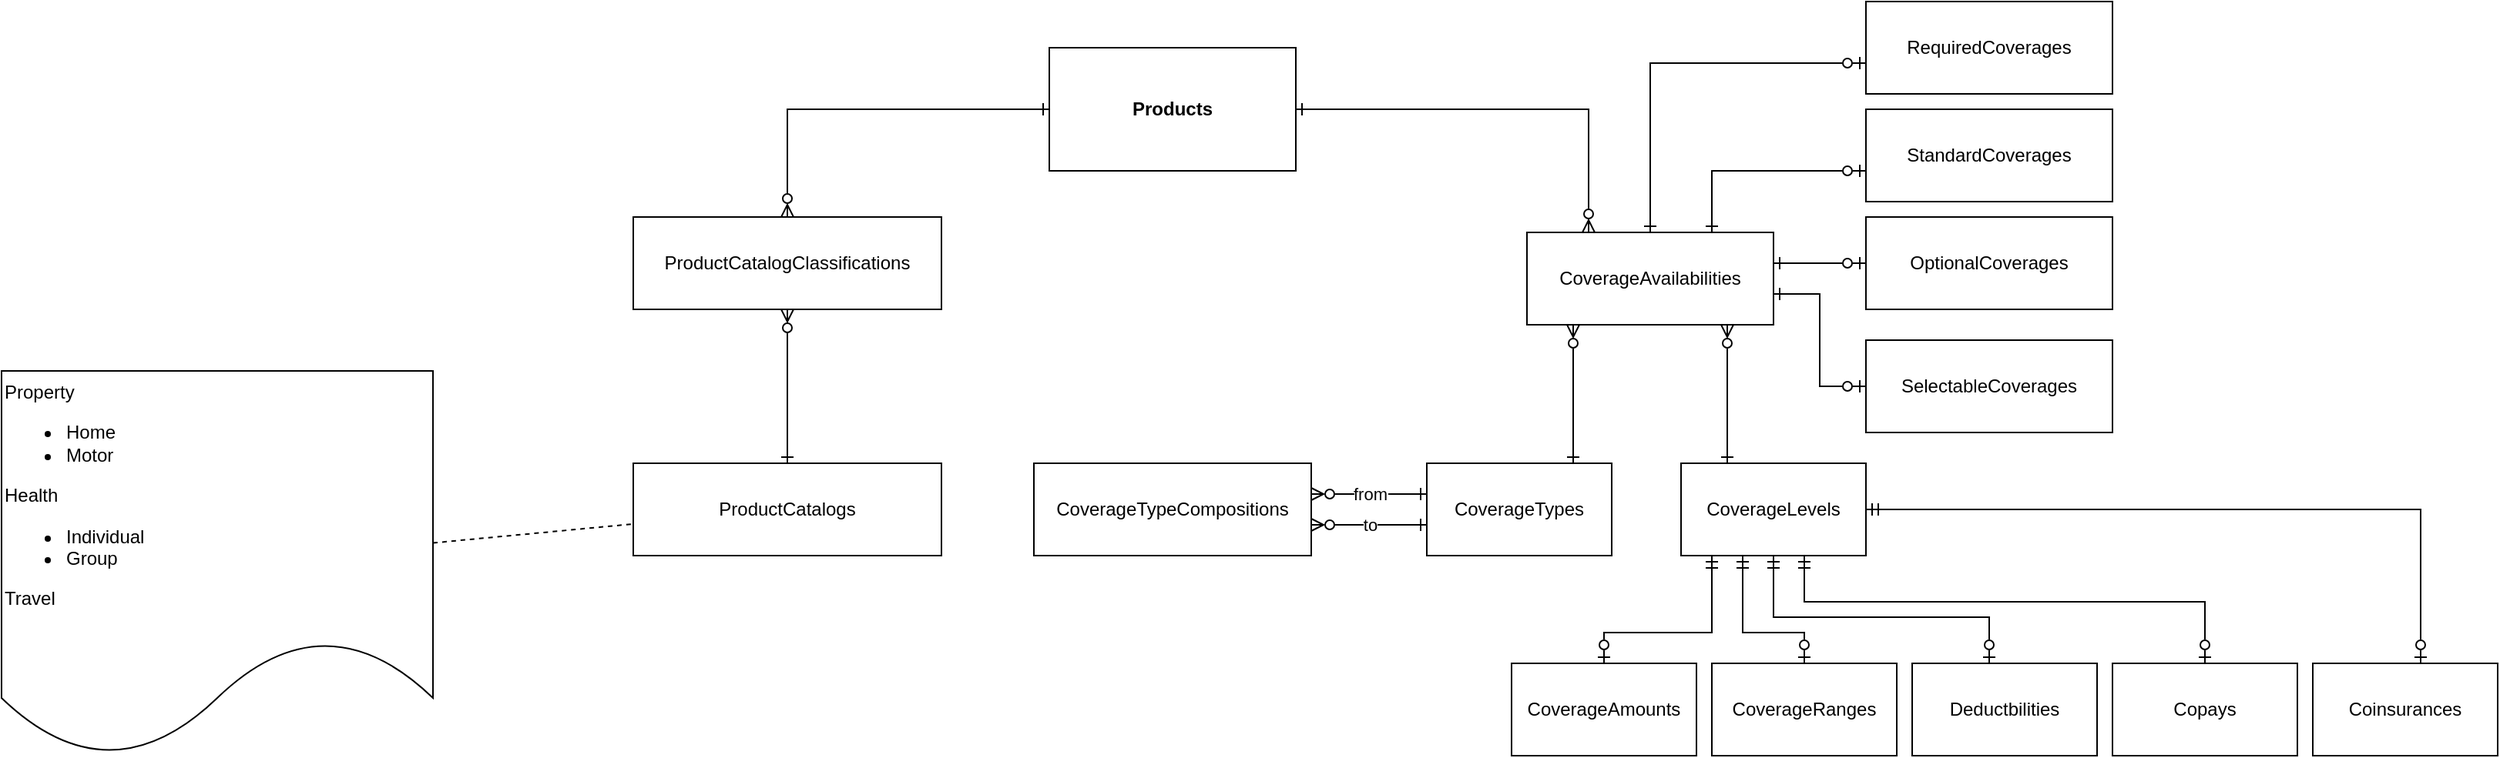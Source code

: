 <mxfile version="27.2.0">
  <diagram name="Page-1" id="UG3h2oHKd8cI5t2Z76ql">
    <mxGraphModel dx="1989" dy="463" grid="1" gridSize="10" guides="1" tooltips="1" connect="1" arrows="1" fold="1" page="1" pageScale="1" pageWidth="850" pageHeight="1100" math="0" shadow="0">
      <root>
        <mxCell id="0" />
        <mxCell id="1" parent="0" />
        <mxCell id="Gwfefa4xqPAHv9ycmTIK-1" value="Products" style="rounded=0;whiteSpace=wrap;html=1;fontStyle=1" vertex="1" parent="1">
          <mxGeometry x="180" y="90" width="160" height="80" as="geometry" />
        </mxCell>
        <mxCell id="Gwfefa4xqPAHv9ycmTIK-2" value="CoverageTypes" style="rounded=0;whiteSpace=wrap;html=1;" vertex="1" parent="1">
          <mxGeometry x="425" y="360" width="120" height="60" as="geometry" />
        </mxCell>
        <mxCell id="Gwfefa4xqPAHv9ycmTIK-4" style="edgeStyle=orthogonalEdgeStyle;rounded=0;orthogonalLoop=1;jettySize=auto;html=1;endArrow=ERone;endFill=0;startArrow=ERzeroToMany;startFill=0;" edge="1" parent="1" source="Gwfefa4xqPAHv9ycmTIK-3" target="Gwfefa4xqPAHv9ycmTIK-2">
          <mxGeometry relative="1" as="geometry">
            <Array as="points">
              <mxPoint x="520" y="320" />
              <mxPoint x="520" y="320" />
            </Array>
          </mxGeometry>
        </mxCell>
        <mxCell id="Gwfefa4xqPAHv9ycmTIK-18" style="edgeStyle=orthogonalEdgeStyle;rounded=0;orthogonalLoop=1;jettySize=auto;html=1;endArrow=ERone;endFill=0;startArrow=ERzeroToMany;startFill=0;" edge="1" parent="1" source="Gwfefa4xqPAHv9ycmTIK-3" target="Gwfefa4xqPAHv9ycmTIK-1">
          <mxGeometry relative="1" as="geometry">
            <Array as="points">
              <mxPoint x="530" y="130" />
            </Array>
          </mxGeometry>
        </mxCell>
        <mxCell id="Gwfefa4xqPAHv9ycmTIK-20" style="edgeStyle=orthogonalEdgeStyle;rounded=0;orthogonalLoop=1;jettySize=auto;html=1;startArrow=ERone;startFill=0;endArrow=ERzeroToOne;endFill=0;" edge="1" parent="1" source="Gwfefa4xqPAHv9ycmTIK-3" target="Gwfefa4xqPAHv9ycmTIK-19">
          <mxGeometry relative="1" as="geometry">
            <Array as="points">
              <mxPoint x="570" y="100" />
            </Array>
          </mxGeometry>
        </mxCell>
        <mxCell id="Gwfefa4xqPAHv9ycmTIK-3" value="CoverageAvailabilities" style="rounded=0;whiteSpace=wrap;html=1;" vertex="1" parent="1">
          <mxGeometry x="490" y="210" width="160" height="60" as="geometry" />
        </mxCell>
        <mxCell id="Gwfefa4xqPAHv9ycmTIK-13" style="edgeStyle=orthogonalEdgeStyle;rounded=0;orthogonalLoop=1;jettySize=auto;html=1;startArrow=ERmandOne;startFill=0;endArrow=ERzeroToOne;endFill=0;" edge="1" parent="1" source="Gwfefa4xqPAHv9ycmTIK-5" target="Gwfefa4xqPAHv9ycmTIK-8">
          <mxGeometry relative="1" as="geometry">
            <Array as="points">
              <mxPoint x="610" y="470" />
              <mxPoint x="540" y="470" />
            </Array>
          </mxGeometry>
        </mxCell>
        <mxCell id="Gwfefa4xqPAHv9ycmTIK-5" value="CoverageLevels" style="rounded=0;whiteSpace=wrap;html=1;" vertex="1" parent="1">
          <mxGeometry x="590" y="360" width="120" height="60" as="geometry" />
        </mxCell>
        <mxCell id="Gwfefa4xqPAHv9ycmTIK-6" style="edgeStyle=orthogonalEdgeStyle;rounded=0;orthogonalLoop=1;jettySize=auto;html=1;endArrow=ERone;endFill=0;startArrow=ERzeroToMany;startFill=0;" edge="1" parent="1" source="Gwfefa4xqPAHv9ycmTIK-3" target="Gwfefa4xqPAHv9ycmTIK-5">
          <mxGeometry relative="1" as="geometry">
            <mxPoint x="640" y="300" as="sourcePoint" />
            <mxPoint x="640" y="400" as="targetPoint" />
            <Array as="points">
              <mxPoint x="620" y="320" />
              <mxPoint x="620" y="320" />
            </Array>
          </mxGeometry>
        </mxCell>
        <mxCell id="Gwfefa4xqPAHv9ycmTIK-8" value="CoverageAmounts" style="rounded=0;whiteSpace=wrap;html=1;" vertex="1" parent="1">
          <mxGeometry x="480" y="490" width="120" height="60" as="geometry" />
        </mxCell>
        <mxCell id="Gwfefa4xqPAHv9ycmTIK-9" value="CoverageRanges" style="rounded=0;whiteSpace=wrap;html=1;" vertex="1" parent="1">
          <mxGeometry x="610" y="490" width="120" height="60" as="geometry" />
        </mxCell>
        <mxCell id="Gwfefa4xqPAHv9ycmTIK-10" value="Deductbilities" style="rounded=0;whiteSpace=wrap;html=1;" vertex="1" parent="1">
          <mxGeometry x="740" y="490" width="120" height="60" as="geometry" />
        </mxCell>
        <mxCell id="Gwfefa4xqPAHv9ycmTIK-11" value="Copays" style="rounded=0;whiteSpace=wrap;html=1;" vertex="1" parent="1">
          <mxGeometry x="870" y="490" width="120" height="60" as="geometry" />
        </mxCell>
        <mxCell id="Gwfefa4xqPAHv9ycmTIK-12" value="Coinsurances" style="rounded=0;whiteSpace=wrap;html=1;" vertex="1" parent="1">
          <mxGeometry x="1000" y="490" width="120" height="60" as="geometry" />
        </mxCell>
        <mxCell id="Gwfefa4xqPAHv9ycmTIK-14" style="edgeStyle=orthogonalEdgeStyle;rounded=0;orthogonalLoop=1;jettySize=auto;html=1;startArrow=ERmandOne;startFill=0;endArrow=ERzeroToOne;endFill=0;" edge="1" parent="1" source="Gwfefa4xqPAHv9ycmTIK-5" target="Gwfefa4xqPAHv9ycmTIK-9">
          <mxGeometry relative="1" as="geometry">
            <mxPoint x="900" y="440" as="sourcePoint" />
            <mxPoint x="790" y="500" as="targetPoint" />
            <Array as="points">
              <mxPoint x="630" y="470" />
              <mxPoint x="670" y="470" />
            </Array>
          </mxGeometry>
        </mxCell>
        <mxCell id="Gwfefa4xqPAHv9ycmTIK-15" style="edgeStyle=orthogonalEdgeStyle;rounded=0;orthogonalLoop=1;jettySize=auto;html=1;startArrow=ERmandOne;startFill=0;endArrow=ERzeroToOne;endFill=0;" edge="1" parent="1" source="Gwfefa4xqPAHv9ycmTIK-5" target="Gwfefa4xqPAHv9ycmTIK-10">
          <mxGeometry relative="1" as="geometry">
            <mxPoint x="760" y="440" as="sourcePoint" />
            <mxPoint x="790" y="500" as="targetPoint" />
            <Array as="points">
              <mxPoint x="650" y="460" />
              <mxPoint x="790" y="460" />
            </Array>
          </mxGeometry>
        </mxCell>
        <mxCell id="Gwfefa4xqPAHv9ycmTIK-16" style="edgeStyle=orthogonalEdgeStyle;rounded=0;orthogonalLoop=1;jettySize=auto;html=1;startArrow=ERmandOne;startFill=0;endArrow=ERzeroToOne;endFill=0;" edge="1" parent="1" source="Gwfefa4xqPAHv9ycmTIK-5" target="Gwfefa4xqPAHv9ycmTIK-11">
          <mxGeometry relative="1" as="geometry">
            <mxPoint x="800" y="420" as="sourcePoint" />
            <mxPoint x="940" y="480" as="targetPoint" />
            <Array as="points">
              <mxPoint x="670" y="450" />
              <mxPoint x="930" y="450" />
            </Array>
          </mxGeometry>
        </mxCell>
        <mxCell id="Gwfefa4xqPAHv9ycmTIK-17" style="edgeStyle=orthogonalEdgeStyle;rounded=0;orthogonalLoop=1;jettySize=auto;html=1;startArrow=ERmandOne;startFill=0;endArrow=ERzeroToOne;endFill=0;" edge="1" parent="1" source="Gwfefa4xqPAHv9ycmTIK-5" target="Gwfefa4xqPAHv9ycmTIK-12">
          <mxGeometry relative="1" as="geometry">
            <mxPoint x="880" y="410" as="sourcePoint" />
            <mxPoint x="1020" y="470" as="targetPoint" />
            <Array as="points">
              <mxPoint x="1070" y="390" />
            </Array>
          </mxGeometry>
        </mxCell>
        <mxCell id="Gwfefa4xqPAHv9ycmTIK-19" value="RequiredCoverages" style="rounded=0;whiteSpace=wrap;html=1;" vertex="1" parent="1">
          <mxGeometry x="710" y="60" width="160" height="60" as="geometry" />
        </mxCell>
        <mxCell id="Gwfefa4xqPAHv9ycmTIK-21" value="StandardCoverages" style="rounded=0;whiteSpace=wrap;html=1;" vertex="1" parent="1">
          <mxGeometry x="710" y="130" width="160" height="60" as="geometry" />
        </mxCell>
        <mxCell id="Gwfefa4xqPAHv9ycmTIK-22" value="OptionalCoverages" style="rounded=0;whiteSpace=wrap;html=1;" vertex="1" parent="1">
          <mxGeometry x="710" y="200" width="160" height="60" as="geometry" />
        </mxCell>
        <mxCell id="Gwfefa4xqPAHv9ycmTIK-23" value="SelectableCoverages" style="rounded=0;whiteSpace=wrap;html=1;" vertex="1" parent="1">
          <mxGeometry x="710" y="280" width="160" height="60" as="geometry" />
        </mxCell>
        <mxCell id="Gwfefa4xqPAHv9ycmTIK-24" style="edgeStyle=orthogonalEdgeStyle;rounded=0;orthogonalLoop=1;jettySize=auto;html=1;startArrow=ERone;startFill=0;endArrow=ERzeroToOne;endFill=0;" edge="1" parent="1" source="Gwfefa4xqPAHv9ycmTIK-3" target="Gwfefa4xqPAHv9ycmTIK-21">
          <mxGeometry relative="1" as="geometry">
            <mxPoint x="920" y="280" as="sourcePoint" />
            <mxPoint x="1060" y="170" as="targetPoint" />
            <Array as="points">
              <mxPoint x="610" y="170" />
            </Array>
          </mxGeometry>
        </mxCell>
        <mxCell id="Gwfefa4xqPAHv9ycmTIK-25" style="edgeStyle=orthogonalEdgeStyle;rounded=0;orthogonalLoop=1;jettySize=auto;html=1;startArrow=ERone;startFill=0;endArrow=ERzeroToOne;endFill=0;" edge="1" parent="1" source="Gwfefa4xqPAHv9ycmTIK-3" target="Gwfefa4xqPAHv9ycmTIK-22">
          <mxGeometry relative="1" as="geometry">
            <mxPoint x="930" y="300" as="sourcePoint" />
            <mxPoint x="1030" y="260" as="targetPoint" />
            <Array as="points">
              <mxPoint x="670" y="230" />
              <mxPoint x="670" y="230" />
            </Array>
          </mxGeometry>
        </mxCell>
        <mxCell id="Gwfefa4xqPAHv9ycmTIK-26" style="edgeStyle=orthogonalEdgeStyle;rounded=0;orthogonalLoop=1;jettySize=auto;html=1;startArrow=ERone;startFill=0;endArrow=ERzeroToOne;endFill=0;" edge="1" parent="1" source="Gwfefa4xqPAHv9ycmTIK-3" target="Gwfefa4xqPAHv9ycmTIK-23">
          <mxGeometry relative="1" as="geometry">
            <mxPoint x="670" y="290" as="sourcePoint" />
            <mxPoint x="730" y="290" as="targetPoint" />
            <Array as="points">
              <mxPoint x="680" y="250" />
              <mxPoint x="680" y="310" />
            </Array>
          </mxGeometry>
        </mxCell>
        <mxCell id="Gwfefa4xqPAHv9ycmTIK-28" value="from" style="edgeStyle=orthogonalEdgeStyle;rounded=0;orthogonalLoop=1;jettySize=auto;html=1;endArrow=ERone;endFill=0;startArrow=ERzeroToMany;startFill=0;" edge="1" parent="1" source="Gwfefa4xqPAHv9ycmTIK-27" target="Gwfefa4xqPAHv9ycmTIK-2">
          <mxGeometry relative="1" as="geometry">
            <Array as="points">
              <mxPoint x="390" y="380" />
              <mxPoint x="390" y="380" />
            </Array>
          </mxGeometry>
        </mxCell>
        <mxCell id="Gwfefa4xqPAHv9ycmTIK-27" value="CoverageTypeCompositions" style="rounded=0;whiteSpace=wrap;html=1;" vertex="1" parent="1">
          <mxGeometry x="170" y="360" width="180" height="60" as="geometry" />
        </mxCell>
        <mxCell id="Gwfefa4xqPAHv9ycmTIK-29" value="to" style="edgeStyle=orthogonalEdgeStyle;rounded=0;orthogonalLoop=1;jettySize=auto;html=1;endArrow=ERone;endFill=0;startArrow=ERzeroToMany;startFill=0;" edge="1" parent="1" source="Gwfefa4xqPAHv9ycmTIK-27" target="Gwfefa4xqPAHv9ycmTIK-2">
          <mxGeometry relative="1" as="geometry">
            <mxPoint x="370" y="420" as="sourcePoint" />
            <mxPoint x="480" y="420" as="targetPoint" />
            <Array as="points">
              <mxPoint x="370" y="400" />
              <mxPoint x="370" y="400" />
            </Array>
          </mxGeometry>
        </mxCell>
        <mxCell id="Gwfefa4xqPAHv9ycmTIK-31" style="edgeStyle=orthogonalEdgeStyle;rounded=0;orthogonalLoop=1;jettySize=auto;html=1;endArrow=ERone;endFill=0;startArrow=ERzeroToMany;startFill=0;" edge="1" parent="1" source="Gwfefa4xqPAHv9ycmTIK-30" target="Gwfefa4xqPAHv9ycmTIK-1">
          <mxGeometry relative="1" as="geometry">
            <Array as="points">
              <mxPoint x="10" y="130" />
            </Array>
          </mxGeometry>
        </mxCell>
        <mxCell id="Gwfefa4xqPAHv9ycmTIK-33" style="edgeStyle=orthogonalEdgeStyle;rounded=0;orthogonalLoop=1;jettySize=auto;html=1;endArrow=ERone;endFill=0;startArrow=ERzeroToMany;startFill=0;" edge="1" parent="1" source="Gwfefa4xqPAHv9ycmTIK-30" target="Gwfefa4xqPAHv9ycmTIK-32">
          <mxGeometry relative="1" as="geometry" />
        </mxCell>
        <mxCell id="Gwfefa4xqPAHv9ycmTIK-30" value="ProductCatalogClassifications" style="rounded=0;whiteSpace=wrap;html=1;" vertex="1" parent="1">
          <mxGeometry x="-90" y="200" width="200" height="60" as="geometry" />
        </mxCell>
        <mxCell id="Gwfefa4xqPAHv9ycmTIK-32" value="ProductCatalogs" style="rounded=0;whiteSpace=wrap;html=1;" vertex="1" parent="1">
          <mxGeometry x="-90" y="360" width="200" height="60" as="geometry" />
        </mxCell>
        <mxCell id="Gwfefa4xqPAHv9ycmTIK-35" style="rounded=0;orthogonalLoop=1;jettySize=auto;html=1;dashed=1;endArrow=none;endFill=0;" edge="1" parent="1" source="Gwfefa4xqPAHv9ycmTIK-34" target="Gwfefa4xqPAHv9ycmTIK-32">
          <mxGeometry relative="1" as="geometry" />
        </mxCell>
        <mxCell id="Gwfefa4xqPAHv9ycmTIK-34" value="Property&lt;div style=&quot;&quot;&gt;&lt;ul&gt;&lt;li&gt;Home&lt;/li&gt;&lt;li&gt;Motor&lt;/li&gt;&lt;/ul&gt;&lt;/div&gt;&lt;div&gt;Health&lt;/div&gt;&lt;div&gt;&lt;ul&gt;&lt;li&gt;Individual&lt;/li&gt;&lt;li&gt;Group&lt;/li&gt;&lt;/ul&gt;&lt;div&gt;Travel&lt;/div&gt;&lt;/div&gt;&lt;div&gt;&lt;br&gt;&lt;/div&gt;" style="shape=document;whiteSpace=wrap;html=1;boundedLbl=1;align=left;verticalAlign=middle;" vertex="1" parent="1">
          <mxGeometry x="-500" y="300" width="280" height="250" as="geometry" />
        </mxCell>
      </root>
    </mxGraphModel>
  </diagram>
</mxfile>
